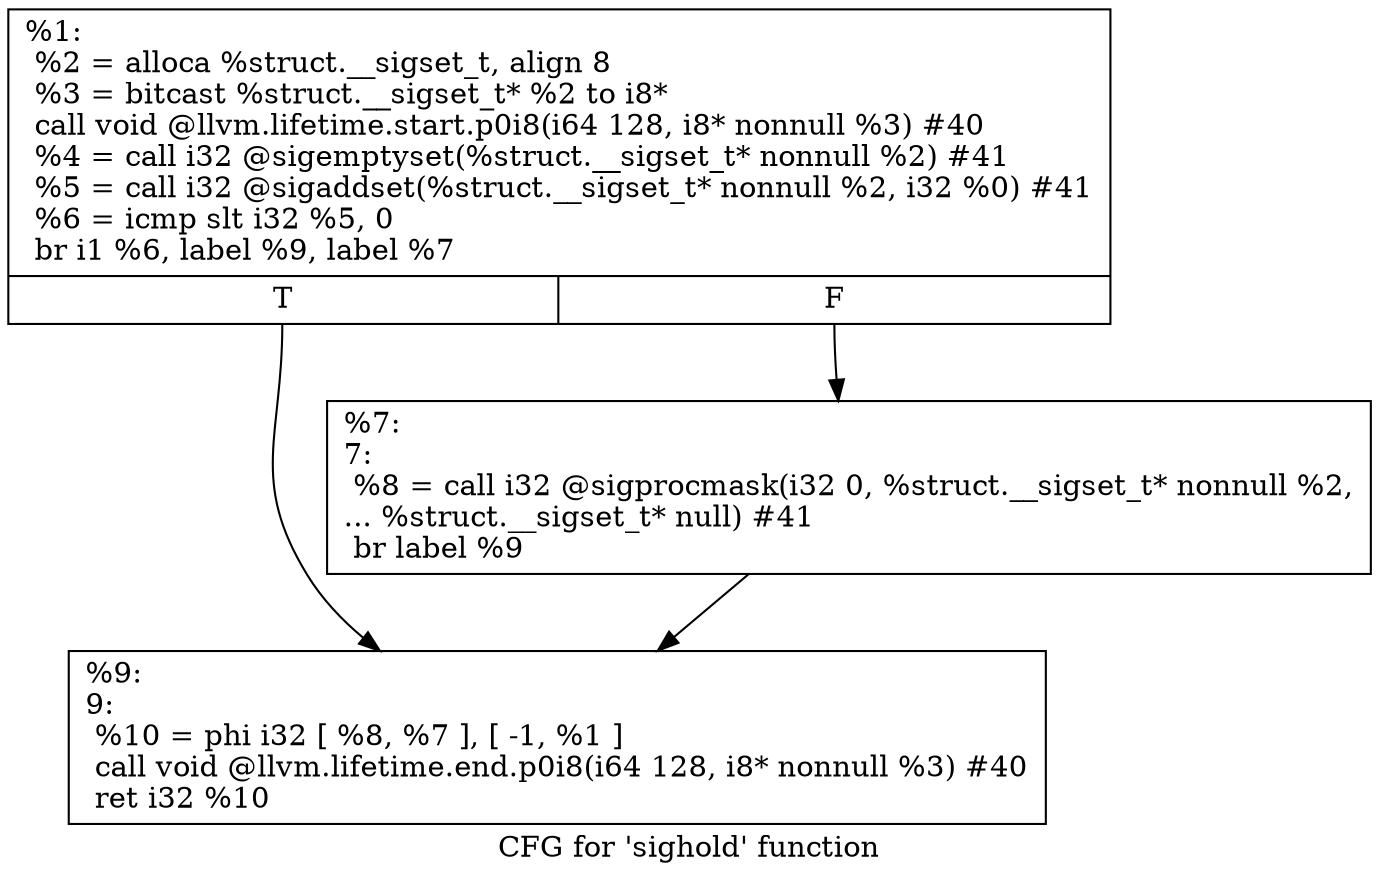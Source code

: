digraph "CFG for 'sighold' function" {
	label="CFG for 'sighold' function";

	Node0x1dae770 [shape=record,label="{%1:\l  %2 = alloca %struct.__sigset_t, align 8\l  %3 = bitcast %struct.__sigset_t* %2 to i8*\l  call void @llvm.lifetime.start.p0i8(i64 128, i8* nonnull %3) #40\l  %4 = call i32 @sigemptyset(%struct.__sigset_t* nonnull %2) #41\l  %5 = call i32 @sigaddset(%struct.__sigset_t* nonnull %2, i32 %0) #41\l  %6 = icmp slt i32 %5, 0\l  br i1 %6, label %9, label %7\l|{<s0>T|<s1>F}}"];
	Node0x1dae770:s0 -> Node0x1dae840;
	Node0x1dae770:s1 -> Node0x1dae7f0;
	Node0x1dae7f0 [shape=record,label="{%7:\l7:                                                \l  %8 = call i32 @sigprocmask(i32 0, %struct.__sigset_t* nonnull %2,\l... %struct.__sigset_t* null) #41\l  br label %9\l}"];
	Node0x1dae7f0 -> Node0x1dae840;
	Node0x1dae840 [shape=record,label="{%9:\l9:                                                \l  %10 = phi i32 [ %8, %7 ], [ -1, %1 ]\l  call void @llvm.lifetime.end.p0i8(i64 128, i8* nonnull %3) #40\l  ret i32 %10\l}"];
}
